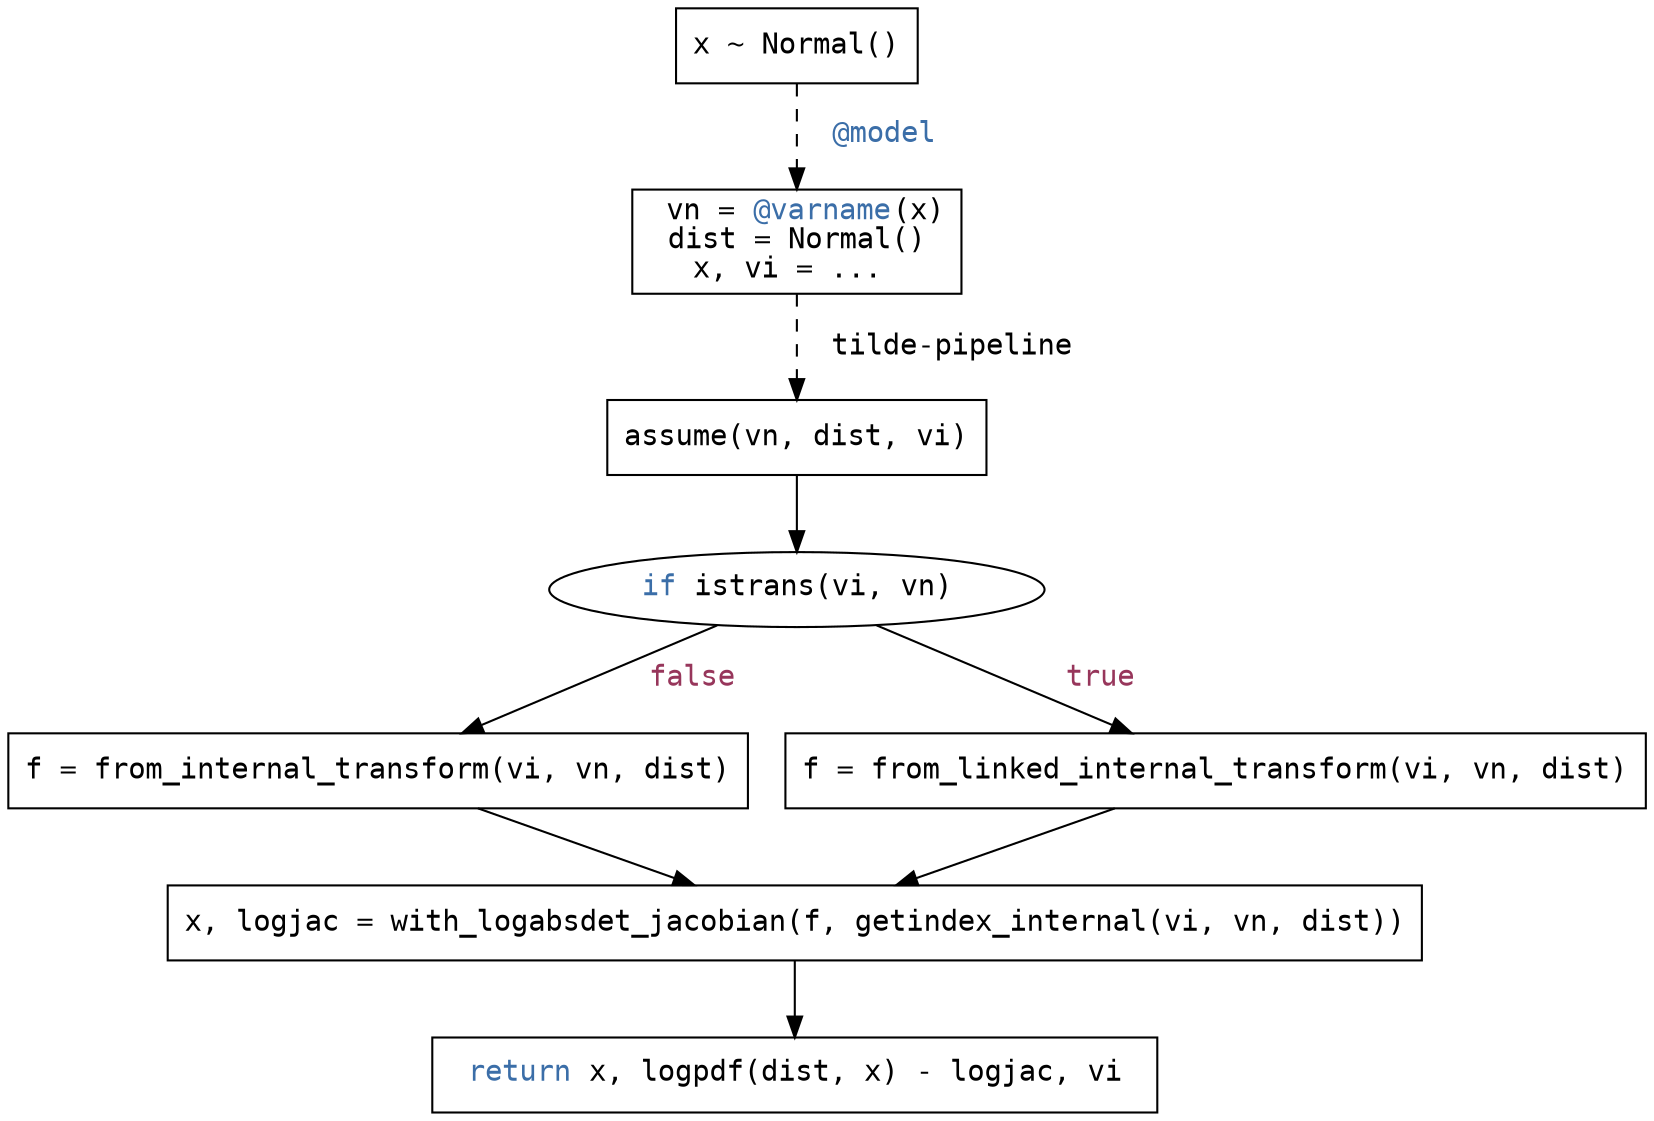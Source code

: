 digraph {
    # Nodes.
    tilde_node [shape=box, label="x ~ Normal()", fontname="Courier"];
    base_node [shape=box, label=< vn = <FONT COLOR="#3B6EA8">@varname</FONT>(x)<BR/>dist = Normal()<BR/>x, vi = ... >, fontname="Courier"];
    assume [shape=box, label="assume(vn, dist, vi)", fontname="Courier"];

    iflinked [label=< <FONT COLOR="#3B6EA8">if</FONT> istrans(vi, vn) >, fontname="Courier"];

    without_linking [shape=box, label="f = from_internal_transform(vi, vn, dist)", styled=dashed, fontname="Courier"];
    with_linking [shape=box, label="f = from_linked_internal_transform(vi, vn, dist)", styled=dashed, fontname="Courier"];

    with_logabsdetjac [shape=box, label="x, logjac = with_logabsdet_jacobian(f, getindex_internal(vi, vn, dist))", styled=dashed, fontname="Courier"];
    return [shape=box, label=< <FONT COLOR="#3B6EA8">return</FONT> x, logpdf(dist, x) - logjac, vi >, styled=dashed, fontname="Courier"];

    # Edges.
    tilde_node -> base_node [style=dashed, label=<  <FONT COLOR="#3B6EA8">@model</FONT>>, fontname="Courier"]
    base_node -> assume [style=dashed, label="  tilde-pipeline", fontname="Courier"];

    assume -> iflinked;

    iflinked -> without_linking [label=<  <FONT COLOR="#97365B">false</FONT>>, fontname="Courier"];
    iflinked -> with_linking [label=<  <FONT COLOR="#97365B">true</FONT>>, fontname="Courier"];

    without_linking -> with_logabsdetjac;
    with_linking -> with_logabsdetjac;

    with_logabsdetjac -> return;
}
